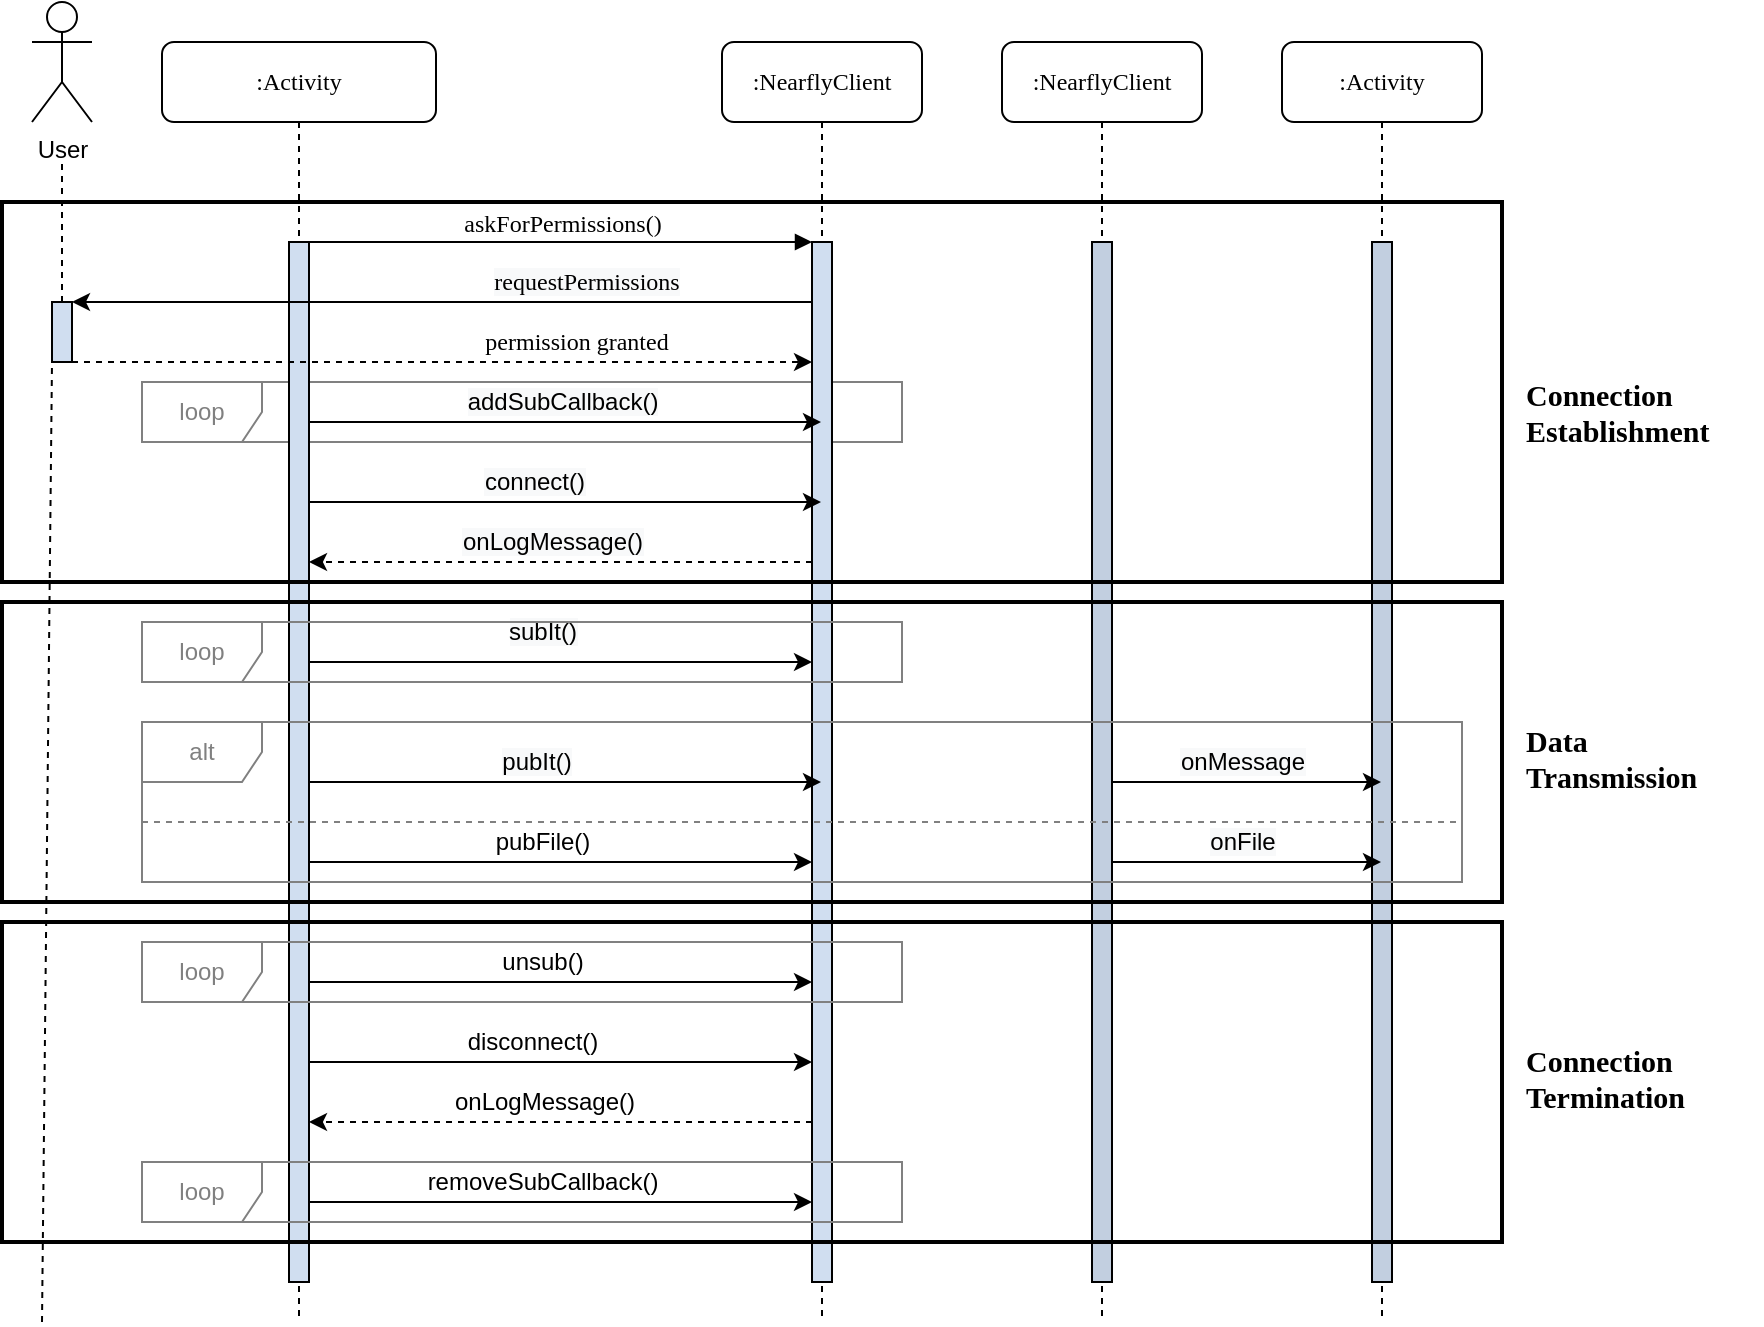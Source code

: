 <mxfile version="13.0.3" type="device"><diagram name="Page-1" id="13e1069c-82ec-6db2-03f1-153e76fe0fe0"><mxGraphModel dx="2522" dy="822" grid="1" gridSize="10" guides="1" tooltips="1" connect="1" arrows="1" fold="1" page="1" pageScale="1" pageWidth="1100" pageHeight="850" background="#ffffff" math="0" shadow="0"><root><mxCell id="0"/><mxCell id="1" parent="0"/><mxCell id="zhHxJmVrxt20vndvQ-4F-70" value="&lt;font color=&quot;#808080&quot;&gt;loop&lt;/font&gt;" style="shape=umlFrame;whiteSpace=wrap;html=1;labelBackgroundColor=none;strokeColor=#808080;" parent="1" vertex="1"><mxGeometry x="70" y="250" width="380" height="30" as="geometry"/></mxCell><mxCell id="7baba1c4bc27f4b0-2" value=":NearflyClient" style="shape=umlLifeline;perimeter=lifelinePerimeter;whiteSpace=wrap;html=1;container=1;collapsible=0;recursiveResize=0;outlineConnect=0;rounded=1;shadow=0;comic=0;labelBackgroundColor=none;strokeWidth=1;fontFamily=Verdana;fontSize=12;align=center;" parent="1" vertex="1"><mxGeometry x="360" y="80" width="100" height="640" as="geometry"/></mxCell><mxCell id="7baba1c4bc27f4b0-10" value="" style="html=1;points=[];perimeter=orthogonalPerimeter;rounded=0;shadow=0;comic=0;labelBackgroundColor=none;strokeWidth=1;fontFamily=Verdana;fontSize=12;align=center;fillColor=#D0DEF0;" parent="7baba1c4bc27f4b0-2" vertex="1"><mxGeometry x="45" y="100" width="10" height="520" as="geometry"/></mxCell><mxCell id="7baba1c4bc27f4b0-3" value=":NearflyClient" style="shape=umlLifeline;perimeter=lifelinePerimeter;whiteSpace=wrap;html=1;container=1;collapsible=0;recursiveResize=0;outlineConnect=0;rounded=1;shadow=0;comic=0;labelBackgroundColor=none;strokeWidth=1;fontFamily=Verdana;fontSize=12;align=center;" parent="1" vertex="1"><mxGeometry x="500" y="80" width="100" height="640" as="geometry"/></mxCell><mxCell id="7baba1c4bc27f4b0-4" value=":Activity" style="shape=umlLifeline;perimeter=lifelinePerimeter;whiteSpace=wrap;html=1;container=1;collapsible=0;recursiveResize=0;outlineConnect=0;rounded=1;shadow=0;comic=0;labelBackgroundColor=none;strokeWidth=1;fontFamily=Verdana;fontSize=12;align=center;" parent="1" vertex="1"><mxGeometry x="640" y="80" width="100" height="640" as="geometry"/></mxCell><mxCell id="zhHxJmVrxt20vndvQ-4F-64" value="" style="rounded=0;whiteSpace=wrap;html=1;labelBackgroundColor=none;strokeColor=#000000;fillColor=#C2CFE0;" parent="7baba1c4bc27f4b0-4" vertex="1"><mxGeometry x="45" y="100" width="10" height="520" as="geometry"/></mxCell><mxCell id="7baba1c4bc27f4b0-8" value=":Activity" style="shape=umlLifeline;perimeter=lifelinePerimeter;whiteSpace=wrap;html=1;container=1;collapsible=0;recursiveResize=0;outlineConnect=0;rounded=1;shadow=0;comic=0;labelBackgroundColor=none;strokeWidth=1;fontFamily=Verdana;fontSize=12;align=center;" parent="1" vertex="1"><mxGeometry x="80" y="80" width="137" height="640" as="geometry"/></mxCell><mxCell id="7baba1c4bc27f4b0-9" value="" style="html=1;points=[];perimeter=orthogonalPerimeter;rounded=0;shadow=0;comic=0;labelBackgroundColor=none;strokeWidth=1;fontFamily=Verdana;fontSize=12;align=center;fillColor=#D0DEF0;" parent="7baba1c4bc27f4b0-8" vertex="1"><mxGeometry x="63.5" y="100" width="10" height="520" as="geometry"/></mxCell><mxCell id="7baba1c4bc27f4b0-11" value="askForPermissions()" style="html=1;verticalAlign=bottom;endArrow=block;entryX=0;entryY=0;labelBackgroundColor=none;fontFamily=Verdana;fontSize=12;edgeStyle=elbowEdgeStyle;elbow=vertical;" parent="1" source="7baba1c4bc27f4b0-9" target="7baba1c4bc27f4b0-10" edge="1"><mxGeometry relative="1" as="geometry"><mxPoint x="220" y="190" as="sourcePoint"/></mxGeometry></mxCell><mxCell id="zhHxJmVrxt20vndvQ-4F-6" value="User" style="shape=umlActor;verticalLabelPosition=bottom;labelBackgroundColor=#ffffff;verticalAlign=top;html=1;outlineConnect=0;" parent="1" vertex="1"><mxGeometry x="15" y="60" width="30" height="60" as="geometry"/></mxCell><mxCell id="zhHxJmVrxt20vndvQ-4F-9" value="" style="endArrow=none;dashed=1;html=1;" parent="1" source="zhHxJmVrxt20vndvQ-4F-5" edge="1"><mxGeometry width="50" height="50" relative="1" as="geometry"><mxPoint x="30" y="660" as="sourcePoint"/><mxPoint x="30" y="140" as="targetPoint"/></mxGeometry></mxCell><mxCell id="zhHxJmVrxt20vndvQ-4F-14" style="edgeStyle=orthogonalEdgeStyle;rounded=0;orthogonalLoop=1;jettySize=auto;html=1;dashed=1;" parent="1" source="zhHxJmVrxt20vndvQ-4F-5" target="7baba1c4bc27f4b0-10" edge="1"><mxGeometry relative="1" as="geometry"><Array as="points"><mxPoint x="180" y="240"/><mxPoint x="180" y="240"/></Array></mxGeometry></mxCell><mxCell id="zhHxJmVrxt20vndvQ-4F-15" value="&lt;span style=&quot;font-family: verdana; font-size: 12px;&quot;&gt;permission granted&lt;/span&gt;" style="edgeLabel;html=1;align=center;verticalAlign=middle;resizable=0;points=[];labelBackgroundColor=none;" parent="zhHxJmVrxt20vndvQ-4F-14" vertex="1" connectable="0"><mxGeometry x="0.117" y="2" relative="1" as="geometry"><mxPoint x="45" y="-8" as="offset"/></mxGeometry></mxCell><mxCell id="zhHxJmVrxt20vndvQ-4F-5" value="" style="html=1;points=[];perimeter=orthogonalPerimeter;rounded=0;shadow=0;comic=0;labelBackgroundColor=none;strokeWidth=1;fontFamily=Verdana;fontSize=12;align=center;fillColor=#D0DEF0;" parent="1" vertex="1"><mxGeometry x="25" y="210" width="10" height="30" as="geometry"/></mxCell><mxCell id="zhHxJmVrxt20vndvQ-4F-11" value="" style="endArrow=none;dashed=1;html=1;" parent="1" target="zhHxJmVrxt20vndvQ-4F-5" edge="1"><mxGeometry width="50" height="50" relative="1" as="geometry"><mxPoint x="20" y="720" as="sourcePoint"/><mxPoint x="30" y="160" as="targetPoint"/></mxGeometry></mxCell><mxCell id="zhHxJmVrxt20vndvQ-4F-12" style="edgeStyle=orthogonalEdgeStyle;rounded=0;orthogonalLoop=1;jettySize=auto;html=1;" parent="1" source="7baba1c4bc27f4b0-10" target="zhHxJmVrxt20vndvQ-4F-5" edge="1"><mxGeometry relative="1" as="geometry"><Array as="points"><mxPoint x="180" y="210"/><mxPoint x="180" y="210"/></Array></mxGeometry></mxCell><mxCell id="zhHxJmVrxt20vndvQ-4F-13" value="&lt;span style=&quot;font-family: &amp;#34;verdana&amp;#34; ; font-size: 12px ; background-color: rgb(248 , 249 , 250)&quot;&gt;requestPermissions&lt;/span&gt;" style="edgeLabel;html=1;align=center;verticalAlign=middle;resizable=0;points=[];" parent="zhHxJmVrxt20vndvQ-4F-12" vertex="1" connectable="0"><mxGeometry x="-0.195" y="-1" relative="1" as="geometry"><mxPoint x="35.83" y="-9" as="offset"/></mxGeometry></mxCell><mxCell id="zhHxJmVrxt20vndvQ-4F-19" style="edgeStyle=orthogonalEdgeStyle;rounded=0;orthogonalLoop=1;jettySize=auto;html=1;" parent="1" source="7baba1c4bc27f4b0-9" target="7baba1c4bc27f4b0-2" edge="1"><mxGeometry relative="1" as="geometry"><Array as="points"><mxPoint x="260" y="270"/><mxPoint x="260" y="270"/></Array></mxGeometry></mxCell><mxCell id="zhHxJmVrxt20vndvQ-4F-21" value="&lt;span style=&quot;font-size: 12px ; background-color: rgb(248 , 249 , 250)&quot;&gt;addSubCallback()&lt;/span&gt;" style="edgeLabel;html=1;align=center;verticalAlign=middle;resizable=0;points=[];" parent="zhHxJmVrxt20vndvQ-4F-19" vertex="1" connectable="0"><mxGeometry x="0.222" y="2" relative="1" as="geometry"><mxPoint x="-30.07" y="-8.03" as="offset"/></mxGeometry></mxCell><mxCell id="zhHxJmVrxt20vndvQ-4F-23" style="edgeStyle=orthogonalEdgeStyle;rounded=0;orthogonalLoop=1;jettySize=auto;html=1;" parent="1" source="7baba1c4bc27f4b0-9" target="7baba1c4bc27f4b0-2" edge="1"><mxGeometry relative="1" as="geometry"><Array as="points"><mxPoint x="330" y="310"/><mxPoint x="330" y="310"/></Array></mxGeometry></mxCell><mxCell id="zhHxJmVrxt20vndvQ-4F-25" value="&lt;span style=&quot;font-size: 12px ; background-color: rgb(248 , 249 , 250)&quot;&gt;connect()&lt;/span&gt;" style="edgeLabel;html=1;align=center;verticalAlign=middle;resizable=0;points=[];" parent="zhHxJmVrxt20vndvQ-4F-23" vertex="1" connectable="0"><mxGeometry x="-0.182" y="1" relative="1" as="geometry"><mxPoint x="8.07" y="-9.03" as="offset"/></mxGeometry></mxCell><mxCell id="zhHxJmVrxt20vndvQ-4F-32" style="edgeStyle=orthogonalEdgeStyle;rounded=0;orthogonalLoop=1;jettySize=auto;html=1;" parent="1" source="7baba1c4bc27f4b0-9" target="7baba1c4bc27f4b0-2" edge="1"><mxGeometry relative="1" as="geometry"><Array as="points"><mxPoint x="310" y="450"/><mxPoint x="310" y="450"/></Array></mxGeometry></mxCell><mxCell id="zhHxJmVrxt20vndvQ-4F-33" value="&lt;span style=&quot;font-size: 12px ; background-color: rgb(248 , 249 , 250)&quot;&gt;pubIt()&lt;/span&gt;" style="edgeLabel;html=1;align=center;verticalAlign=middle;resizable=0;points=[];" parent="zhHxJmVrxt20vndvQ-4F-32" vertex="1" connectable="0"><mxGeometry x="-0.169" y="3" relative="1" as="geometry"><mxPoint x="6.93" y="-7.03" as="offset"/></mxGeometry></mxCell><mxCell id="zhHxJmVrxt20vndvQ-4F-34" style="edgeStyle=orthogonalEdgeStyle;rounded=0;orthogonalLoop=1;jettySize=auto;html=1;" parent="1" source="7baba1c4bc27f4b0-9" target="7baba1c4bc27f4b0-10" edge="1"><mxGeometry relative="1" as="geometry"><Array as="points"><mxPoint x="320" y="490"/><mxPoint x="320" y="490"/></Array></mxGeometry></mxCell><mxCell id="zhHxJmVrxt20vndvQ-4F-36" value="pubFile()" style="edgeLabel;html=1;align=center;verticalAlign=middle;resizable=0;points=[];fontSize=12;" parent="zhHxJmVrxt20vndvQ-4F-34" vertex="1" connectable="0"><mxGeometry x="-0.132" y="1" relative="1" as="geometry"><mxPoint x="7.36" y="-9.03" as="offset"/></mxGeometry></mxCell><mxCell id="zhHxJmVrxt20vndvQ-4F-51" style="edgeStyle=orthogonalEdgeStyle;rounded=0;orthogonalLoop=1;jettySize=auto;html=1;" parent="1" source="7baba1c4bc27f4b0-9" target="7baba1c4bc27f4b0-10" edge="1"><mxGeometry relative="1" as="geometry"><Array as="points"><mxPoint x="260" y="390"/><mxPoint x="260" y="390"/></Array></mxGeometry></mxCell><mxCell id="zhHxJmVrxt20vndvQ-4F-52" value="&lt;span style=&quot;font-size: 12px ; background-color: rgb(248 , 249 , 250)&quot;&gt;subIt()&lt;/span&gt;" style="edgeLabel;html=1;align=center;verticalAlign=middle;resizable=0;points=[];" parent="zhHxJmVrxt20vndvQ-4F-51" vertex="1" connectable="0"><mxGeometry x="-0.12" relative="1" as="geometry"><mxPoint x="5.88" y="-15.03" as="offset"/></mxGeometry></mxCell><mxCell id="zhHxJmVrxt20vndvQ-4F-76" style="edgeStyle=orthogonalEdgeStyle;rounded=0;orthogonalLoop=1;jettySize=auto;html=1;startArrow=none;startFill=0;endArrow=classic;endFill=1;fontSize=10;" parent="1" source="zhHxJmVrxt20vndvQ-4F-59" target="7baba1c4bc27f4b0-4" edge="1"><mxGeometry relative="1" as="geometry"><Array as="points"><mxPoint x="580" y="450"/><mxPoint x="580" y="450"/></Array></mxGeometry></mxCell><mxCell id="zhHxJmVrxt20vndvQ-4F-79" value="&lt;span style=&quot;font-size: 12px; background-color: rgb(248, 249, 250);&quot;&gt;onMessage&lt;/span&gt;" style="edgeLabel;html=1;align=center;verticalAlign=middle;resizable=0;points=[];fontSize=12;" parent="zhHxJmVrxt20vndvQ-4F-76" vertex="1" connectable="0"><mxGeometry x="0.115" y="25" relative="1" as="geometry"><mxPoint x="-10" y="15" as="offset"/></mxGeometry></mxCell><mxCell id="zhHxJmVrxt20vndvQ-4F-77" style="edgeStyle=orthogonalEdgeStyle;rounded=0;orthogonalLoop=1;jettySize=auto;html=1;startArrow=none;startFill=0;endArrow=classic;endFill=1;fontSize=10;" parent="1" source="zhHxJmVrxt20vndvQ-4F-59" target="7baba1c4bc27f4b0-4" edge="1"><mxGeometry relative="1" as="geometry"><Array as="points"><mxPoint x="620" y="490"/><mxPoint x="620" y="490"/></Array></mxGeometry></mxCell><mxCell id="zhHxJmVrxt20vndvQ-4F-80" value="&lt;span style=&quot;font-size: 12px; background-color: rgb(248, 249, 250);&quot;&gt;onFile&lt;/span&gt;" style="edgeLabel;html=1;align=center;verticalAlign=middle;resizable=0;points=[];fontSize=12;" parent="zhHxJmVrxt20vndvQ-4F-77" vertex="1" connectable="0"><mxGeometry x="-0.26" y="5" relative="1" as="geometry"><mxPoint x="15" y="-5" as="offset"/></mxGeometry></mxCell><mxCell id="zhHxJmVrxt20vndvQ-4F-59" value="" style="rounded=0;whiteSpace=wrap;html=1;labelBackgroundColor=none;strokeColor=#000000;fillColor=#C2CFE0;" parent="1" vertex="1"><mxGeometry x="545" y="180" width="10" height="520" as="geometry"/></mxCell><mxCell id="zhHxJmVrxt20vndvQ-4F-74" style="edgeStyle=orthogonalEdgeStyle;rounded=0;orthogonalLoop=1;jettySize=auto;html=1;startArrow=none;startFill=0;endArrow=classic;endFill=1;fontSize=10;dashed=1;" parent="1" source="7baba1c4bc27f4b0-10" target="7baba1c4bc27f4b0-9" edge="1"><mxGeometry relative="1" as="geometry"><Array as="points"><mxPoint x="330" y="340"/><mxPoint x="330" y="340"/></Array></mxGeometry></mxCell><mxCell id="zhHxJmVrxt20vndvQ-4F-75" value="&lt;span style=&quot;font-size: 12px ; background-color: rgb(248 , 249 , 250)&quot;&gt;onLogMessage()&lt;/span&gt;" style="edgeLabel;html=1;align=center;verticalAlign=middle;resizable=0;points=[];fontSize=10;" parent="zhHxJmVrxt20vndvQ-4F-74" vertex="1" connectable="0"><mxGeometry x="0.097" y="-3" relative="1" as="geometry"><mxPoint x="7.71" y="-7.03" as="offset"/></mxGeometry></mxCell><mxCell id="zhHxJmVrxt20vndvQ-4F-85" value="" style="endArrow=none;dashed=1;html=1;fontSize=10;strokeColor=#808080;" parent="1" edge="1"><mxGeometry width="50" height="50" relative="1" as="geometry"><mxPoint x="70" y="470" as="sourcePoint"/><mxPoint x="730" y="470" as="targetPoint"/></mxGeometry></mxCell><mxCell id="zhHxJmVrxt20vndvQ-4F-45" value="&lt;font color=&quot;#808080&quot;&gt;loop&lt;/font&gt;" style="shape=umlFrame;whiteSpace=wrap;html=1;labelBackgroundColor=none;strokeColor=#808080;" parent="1" vertex="1"><mxGeometry x="70" y="370" width="380" height="30" as="geometry"/></mxCell><mxCell id="zhHxJmVrxt20vndvQ-4F-71" value="&lt;font color=&quot;#808080&quot;&gt;alt&lt;/font&gt;" style="shape=umlFrame;whiteSpace=wrap;html=1;labelBackgroundColor=none;strokeColor=#808080;" parent="1" vertex="1"><mxGeometry x="70" y="420" width="660" height="80" as="geometry"/></mxCell><mxCell id="5CsZ6hhb6Xw2KETesRvG-1" value="" style="rounded=0;whiteSpace=wrap;html=1;fillColor=none;strokeWidth=2;" vertex="1" parent="1"><mxGeometry y="160" width="750" height="190" as="geometry"/></mxCell><mxCell id="5CsZ6hhb6Xw2KETesRvG-4" value="" style="rounded=0;whiteSpace=wrap;html=1;fillColor=none;strokeWidth=2;" vertex="1" parent="1"><mxGeometry y="360" width="750" height="150" as="geometry"/></mxCell><mxCell id="5CsZ6hhb6Xw2KETesRvG-5" value="&lt;h3 class=&quot;docSection1Title&quot;&gt;&lt;font face=&quot;Verdana&quot; style=&quot;font-size: 15px&quot;&gt;Connection Establishment&lt;/font&gt;&lt;/h3&gt;" style="text;html=1;strokeColor=none;fillColor=none;align=left;verticalAlign=middle;whiteSpace=wrap;rounded=0;" vertex="1" parent="1"><mxGeometry x="760" y="235" width="120" height="60" as="geometry"/></mxCell><mxCell id="5CsZ6hhb6Xw2KETesRvG-12" style="edgeStyle=orthogonalEdgeStyle;rounded=0;orthogonalLoop=1;jettySize=auto;html=1;" edge="1" parent="1" source="7baba1c4bc27f4b0-9" target="7baba1c4bc27f4b0-10"><mxGeometry relative="1" as="geometry"><Array as="points"><mxPoint x="350" y="550"/><mxPoint x="350" y="550"/></Array></mxGeometry></mxCell><mxCell id="5CsZ6hhb6Xw2KETesRvG-14" value="&lt;font style=&quot;font-size: 12px&quot;&gt;unsub()&lt;/font&gt;" style="edgeLabel;html=1;align=center;verticalAlign=middle;resizable=0;points=[];" vertex="1" connectable="0" parent="5CsZ6hhb6Xw2KETesRvG-12"><mxGeometry x="-0.079" relative="1" as="geometry"><mxPoint y="-10" as="offset"/></mxGeometry></mxCell><mxCell id="5CsZ6hhb6Xw2KETesRvG-13" style="edgeStyle=orthogonalEdgeStyle;rounded=0;orthogonalLoop=1;jettySize=auto;html=1;dashed=1;" edge="1" parent="1" source="7baba1c4bc27f4b0-10" target="7baba1c4bc27f4b0-9"><mxGeometry relative="1" as="geometry"><Array as="points"><mxPoint x="330" y="620"/><mxPoint x="330" y="620"/></Array></mxGeometry></mxCell><mxCell id="5CsZ6hhb6Xw2KETesRvG-15" value="&lt;span style=&quot;font-size: 12px&quot;&gt;onLogMessage()&lt;/span&gt;" style="edgeLabel;html=1;align=center;verticalAlign=middle;resizable=0;points=[];" vertex="1" connectable="0" parent="5CsZ6hhb6Xw2KETesRvG-13"><mxGeometry x="0.166" y="-1" relative="1" as="geometry"><mxPoint x="11.86" y="-9" as="offset"/></mxGeometry></mxCell><mxCell id="5CsZ6hhb6Xw2KETesRvG-16" style="edgeStyle=orthogonalEdgeStyle;rounded=0;orthogonalLoop=1;jettySize=auto;html=1;" edge="1" parent="1" source="7baba1c4bc27f4b0-9" target="7baba1c4bc27f4b0-10"><mxGeometry relative="1" as="geometry"><Array as="points"><mxPoint x="320" y="590"/><mxPoint x="320" y="590"/></Array></mxGeometry></mxCell><mxCell id="5CsZ6hhb6Xw2KETesRvG-17" value="&lt;span style=&quot;font-size: 12px&quot;&gt;disconnect()&lt;/span&gt;" style="edgeLabel;html=1;align=center;verticalAlign=middle;resizable=0;points=[];" vertex="1" connectable="0" parent="5CsZ6hhb6Xw2KETesRvG-16"><mxGeometry x="-0.12" y="1" relative="1" as="geometry"><mxPoint x="0.64" y="-9" as="offset"/></mxGeometry></mxCell><mxCell id="5CsZ6hhb6Xw2KETesRvG-18" value="&lt;font color=&quot;#808080&quot;&gt;loop&lt;/font&gt;" style="shape=umlFrame;whiteSpace=wrap;html=1;labelBackgroundColor=none;strokeColor=#808080;" vertex="1" parent="1"><mxGeometry x="70" y="530" width="380" height="30" as="geometry"/></mxCell><mxCell id="5CsZ6hhb6Xw2KETesRvG-19" value="" style="rounded=0;whiteSpace=wrap;html=1;fillColor=none;strokeWidth=2;" vertex="1" parent="1"><mxGeometry y="520" width="750" height="160" as="geometry"/></mxCell><mxCell id="5CsZ6hhb6Xw2KETesRvG-20" style="edgeStyle=orthogonalEdgeStyle;rounded=0;orthogonalLoop=1;jettySize=auto;html=1;" edge="1" parent="1" source="7baba1c4bc27f4b0-9" target="7baba1c4bc27f4b0-10"><mxGeometry relative="1" as="geometry"><Array as="points"><mxPoint x="330" y="660"/><mxPoint x="330" y="660"/></Array></mxGeometry></mxCell><mxCell id="5CsZ6hhb6Xw2KETesRvG-21" value="&lt;font style=&quot;font-size: 12px&quot;&gt;removeSubCallback()&lt;/font&gt;" style="edgeLabel;html=1;align=center;verticalAlign=middle;resizable=0;points=[];" vertex="1" connectable="0" parent="5CsZ6hhb6Xw2KETesRvG-20"><mxGeometry x="-0.2" y="1" relative="1" as="geometry"><mxPoint x="15.67" y="-9" as="offset"/></mxGeometry></mxCell><mxCell id="5CsZ6hhb6Xw2KETesRvG-22" value="&lt;font color=&quot;#808080&quot;&gt;loop&lt;/font&gt;" style="shape=umlFrame;whiteSpace=wrap;html=1;labelBackgroundColor=none;strokeColor=#808080;" vertex="1" parent="1"><mxGeometry x="70" y="640" width="380" height="30" as="geometry"/></mxCell><mxCell id="5CsZ6hhb6Xw2KETesRvG-23" value="&lt;h3 class=&quot;docSection1Title&quot; style=&quot;font-style: normal ; letter-spacing: normal ; text-indent: 0px ; text-transform: none ; word-spacing: 0px&quot;&gt;&lt;font face=&quot;Verdana&quot; style=&quot;font-size: 15px&quot;&gt;Data Transmission&lt;/font&gt;&lt;/h3&gt;" style="text;whiteSpace=wrap;html=1;align=left;" vertex="1" parent="1"><mxGeometry x="760" y="400" width="110" height="50" as="geometry"/></mxCell><mxCell id="5CsZ6hhb6Xw2KETesRvG-24" value="&lt;h3 class=&quot;docSection1Title&quot; style=&quot;font-family: &amp;#34;helvetica&amp;#34; ; font-style: normal ; letter-spacing: normal ; text-indent: 0px ; text-transform: none ; word-spacing: 0px&quot;&gt;&lt;font face=&quot;Verdana&quot; style=&quot;font-size: 15px&quot;&gt;Connection Termination&lt;/font&gt;&lt;/h3&gt;" style="text;whiteSpace=wrap;html=1;align=left;" vertex="1" parent="1"><mxGeometry x="760" y="560" width="110" height="85" as="geometry"/></mxCell></root></mxGraphModel></diagram></mxfile>